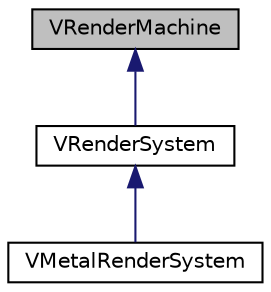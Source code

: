 digraph "VRenderMachine"
{
  edge [fontname="Helvetica",fontsize="10",labelfontname="Helvetica",labelfontsize="10"];
  node [fontname="Helvetica",fontsize="10",shape=record];
  Node1 [label="VRenderMachine",height=0.2,width=0.4,color="black", fillcolor="grey75", style="filled", fontcolor="black"];
  Node1 -> Node2 [dir="back",color="midnightblue",fontsize="10",style="solid",fontname="Helvetica"];
  Node2 [label="VRenderSystem",height=0.2,width=0.4,color="black", fillcolor="white", style="filled",URL="$class_v_render_system.html",tooltip="VRenderSystem 渲染系统 "];
  Node2 -> Node3 [dir="back",color="midnightblue",fontsize="10",style="solid",fontname="Helvetica"];
  Node3 [label="VMetalRenderSystem",height=0.2,width=0.4,color="black", fillcolor="white", style="filled",URL="$class_v_metal_render_system.html"];
}
